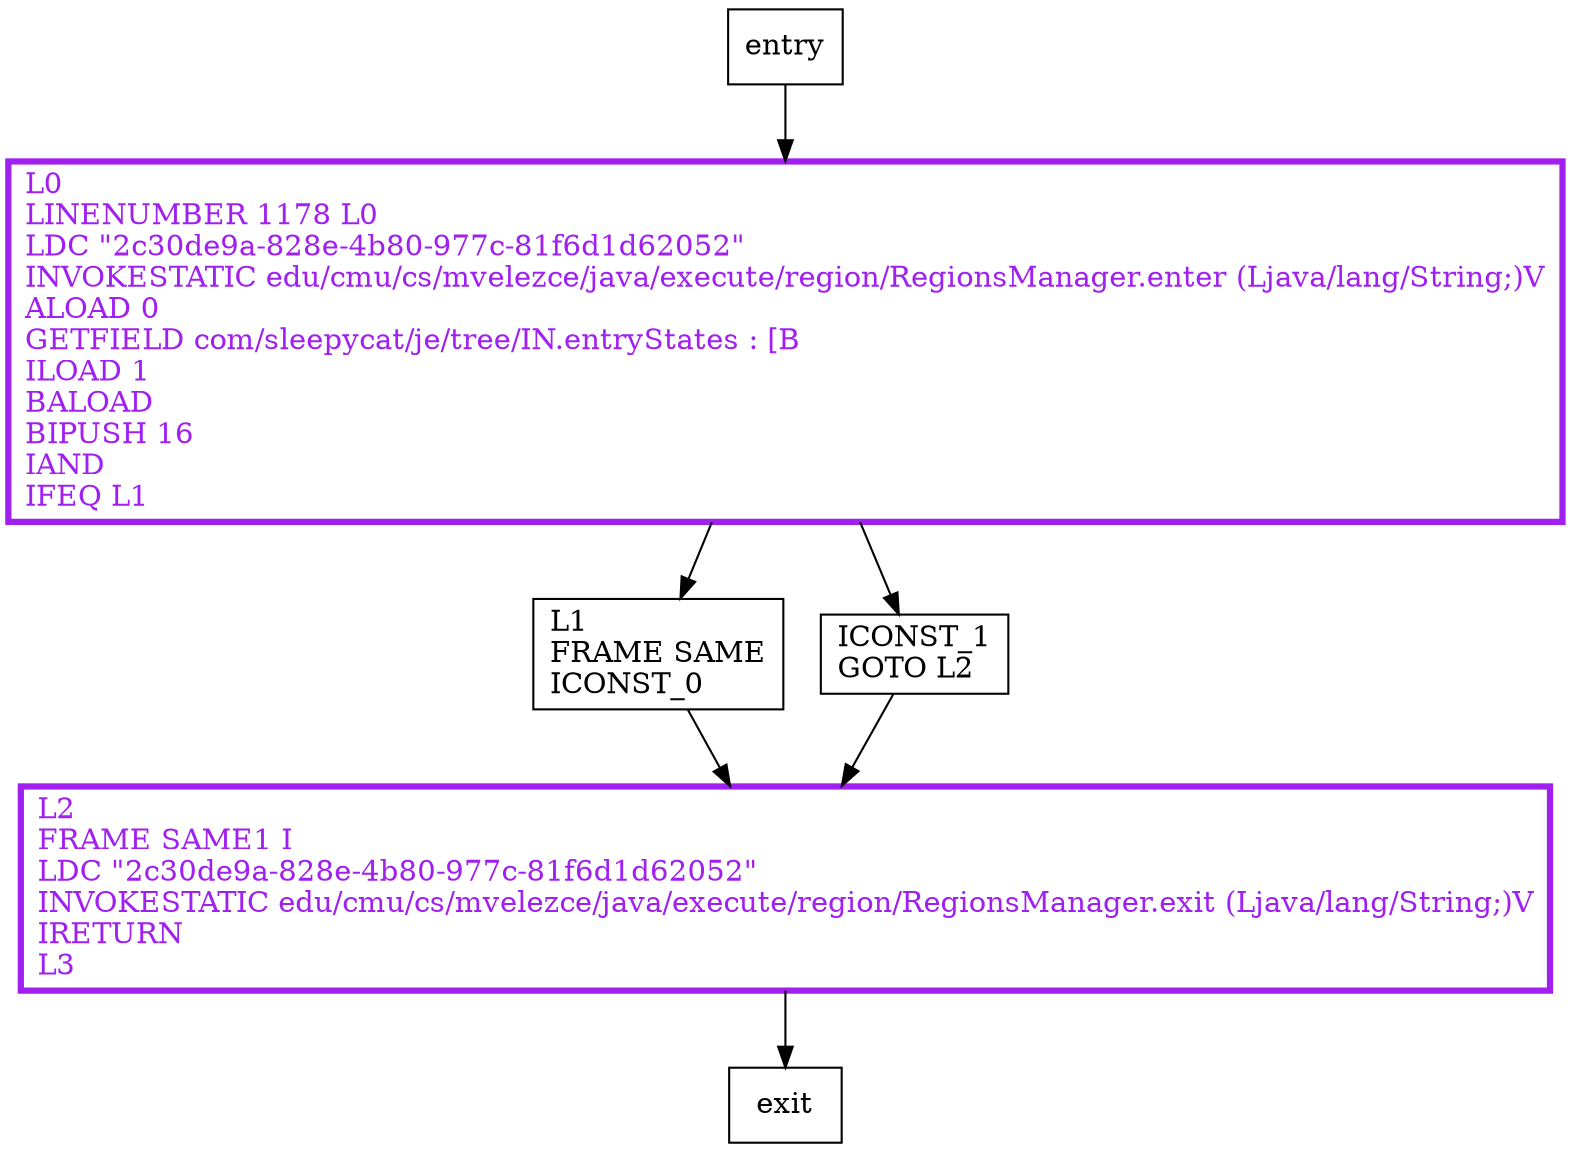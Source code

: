 digraph isEmbeddedLN {
node [shape=record];
996885328 [label="L2\lFRAME SAME1 I\lLDC \"2c30de9a-828e-4b80-977c-81f6d1d62052\"\lINVOKESTATIC edu/cmu/cs/mvelezce/java/execute/region/RegionsManager.exit (Ljava/lang/String;)V\lIRETURN\lL3\l"];
661723497 [label="L0\lLINENUMBER 1178 L0\lLDC \"2c30de9a-828e-4b80-977c-81f6d1d62052\"\lINVOKESTATIC edu/cmu/cs/mvelezce/java/execute/region/RegionsManager.enter (Ljava/lang/String;)V\lALOAD 0\lGETFIELD com/sleepycat/je/tree/IN.entryStates : [B\lILOAD 1\lBALOAD\lBIPUSH 16\lIAND\lIFEQ L1\l"];
2086043767 [label="L1\lFRAME SAME\lICONST_0\l"];
911412480 [label="ICONST_1\lGOTO L2\l"];
entry;
exit;
entry -> 661723497
996885328 -> exit
661723497 -> 2086043767
661723497 -> 911412480
2086043767 -> 996885328
911412480 -> 996885328
996885328[fontcolor="purple", penwidth=3, color="purple"];
661723497[fontcolor="purple", penwidth=3, color="purple"];
}
